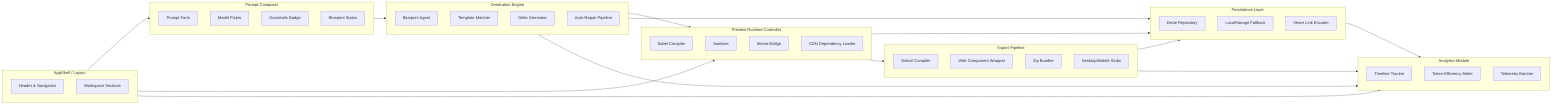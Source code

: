 flowchart LR
    subgraph AppShell[AppShell / Layout]
        Header[Header & Navigation]
        Sections[Workspace Sections]
    end

    subgraph Prompt[Prompt Composer]
        PromptForm[Prompt Form]
        ModelPicker[Model Picker]
        Guardrails[Guardrails Badge]
        BlueprintStatus[Blueprint Status]
    end

    subgraph Engine[Generation Engine]
        BlueprintAgent[Blueprint Agent]
        TemplateMatcher[Template Matcher]
        DeltaGenerator[Delta Generator]
        AutoRepair[Auto-Repair Pipeline]
    end

    subgraph Preview[Preview Runtime Controller]
        BabelCompiler[Babel Compiler]
        Sanitizer[Sanitizer]
        IframeBridge[Iframe Bridge]
        CdnLoader[CDN Dependency Loader]
    end

    subgraph Persistence[Persistence Layer]
        DexieRepo[Dexie Repository]
        LocalFallback[LocalStorage Fallback]
        ShareEncoder[Share Link Encoder]
    end

    subgraph Export[Export Pipeline]
        StencilCompiler[Stencil Compiler]
        WebComponentWrapper[Web Component Wrapper]
        ZipBundler[Zip Bundler]
        DesktopStubs[Desktop/Mobile Stubs]
    end

    subgraph Analytics[Analytics Module]
        TimelineTracker[Timeline Tracker]
        TokenMeter[Token Efficiency Meter]
        TelemetryBatcher[Telemetry Batcher]
    end

    AppShell --> Prompt
    AppShell --> Preview
    AppShell --> Analytics

    Prompt --> Engine
    Engine --> Preview
    Engine --> Persistence
    Engine --> Analytics

    Preview --> Persistence
    Preview --> Export

    Export --> Persistence
    Export --> Analytics

    Persistence --> Analytics